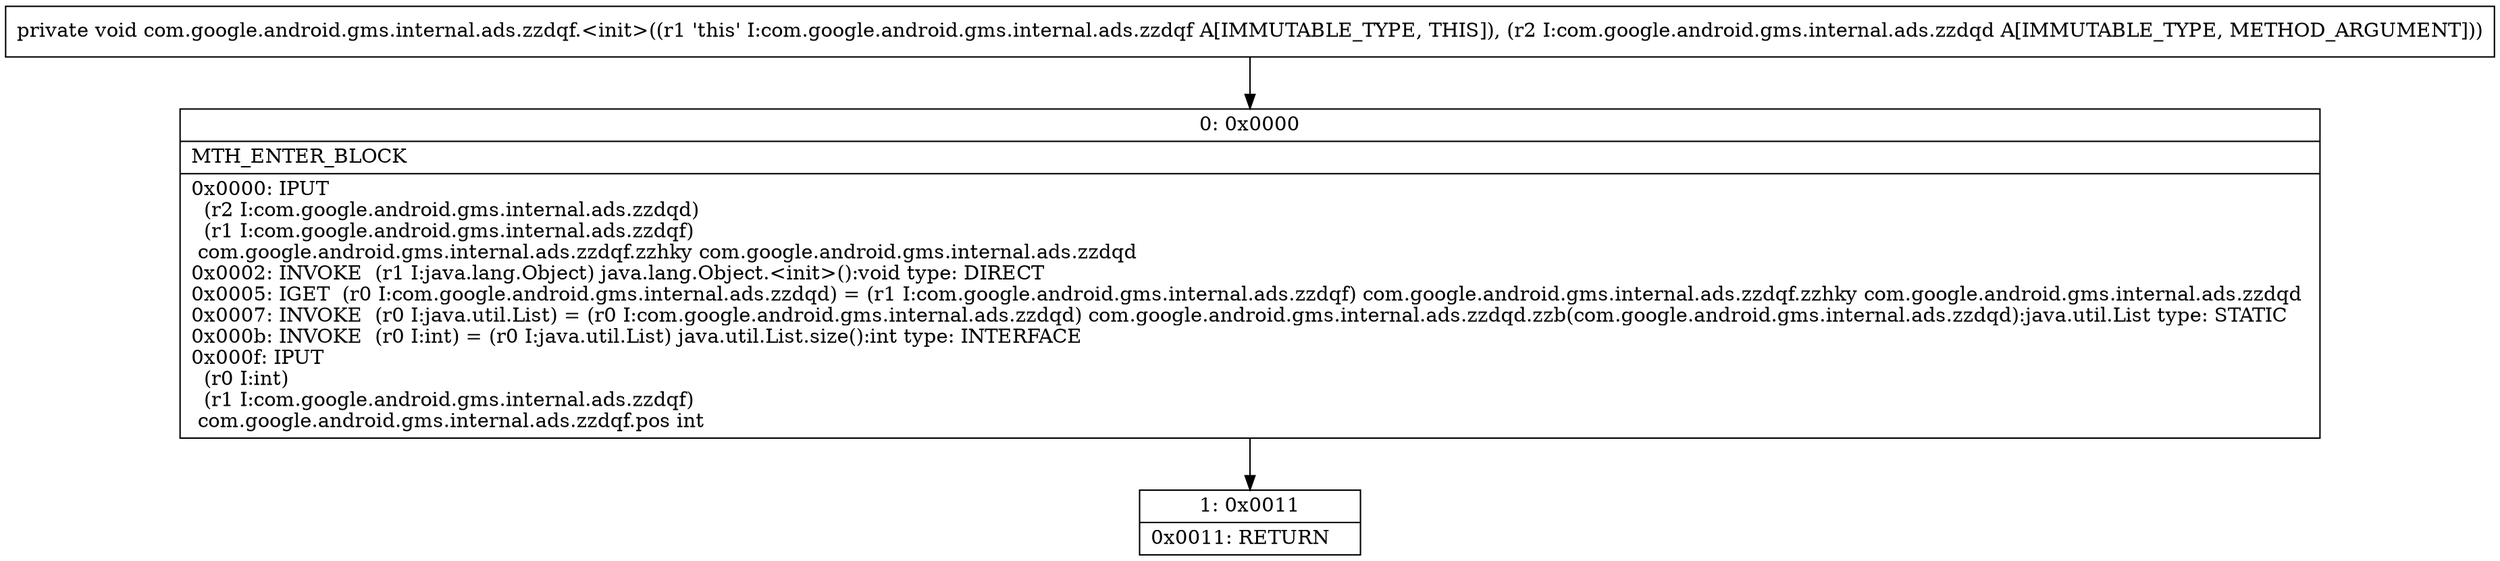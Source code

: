digraph "CFG forcom.google.android.gms.internal.ads.zzdqf.\<init\>(Lcom\/google\/android\/gms\/internal\/ads\/zzdqd;)V" {
Node_0 [shape=record,label="{0\:\ 0x0000|MTH_ENTER_BLOCK\l|0x0000: IPUT  \l  (r2 I:com.google.android.gms.internal.ads.zzdqd)\l  (r1 I:com.google.android.gms.internal.ads.zzdqf)\l com.google.android.gms.internal.ads.zzdqf.zzhky com.google.android.gms.internal.ads.zzdqd \l0x0002: INVOKE  (r1 I:java.lang.Object) java.lang.Object.\<init\>():void type: DIRECT \l0x0005: IGET  (r0 I:com.google.android.gms.internal.ads.zzdqd) = (r1 I:com.google.android.gms.internal.ads.zzdqf) com.google.android.gms.internal.ads.zzdqf.zzhky com.google.android.gms.internal.ads.zzdqd \l0x0007: INVOKE  (r0 I:java.util.List) = (r0 I:com.google.android.gms.internal.ads.zzdqd) com.google.android.gms.internal.ads.zzdqd.zzb(com.google.android.gms.internal.ads.zzdqd):java.util.List type: STATIC \l0x000b: INVOKE  (r0 I:int) = (r0 I:java.util.List) java.util.List.size():int type: INTERFACE \l0x000f: IPUT  \l  (r0 I:int)\l  (r1 I:com.google.android.gms.internal.ads.zzdqf)\l com.google.android.gms.internal.ads.zzdqf.pos int \l}"];
Node_1 [shape=record,label="{1\:\ 0x0011|0x0011: RETURN   \l}"];
MethodNode[shape=record,label="{private void com.google.android.gms.internal.ads.zzdqf.\<init\>((r1 'this' I:com.google.android.gms.internal.ads.zzdqf A[IMMUTABLE_TYPE, THIS]), (r2 I:com.google.android.gms.internal.ads.zzdqd A[IMMUTABLE_TYPE, METHOD_ARGUMENT])) }"];
MethodNode -> Node_0;
Node_0 -> Node_1;
}

